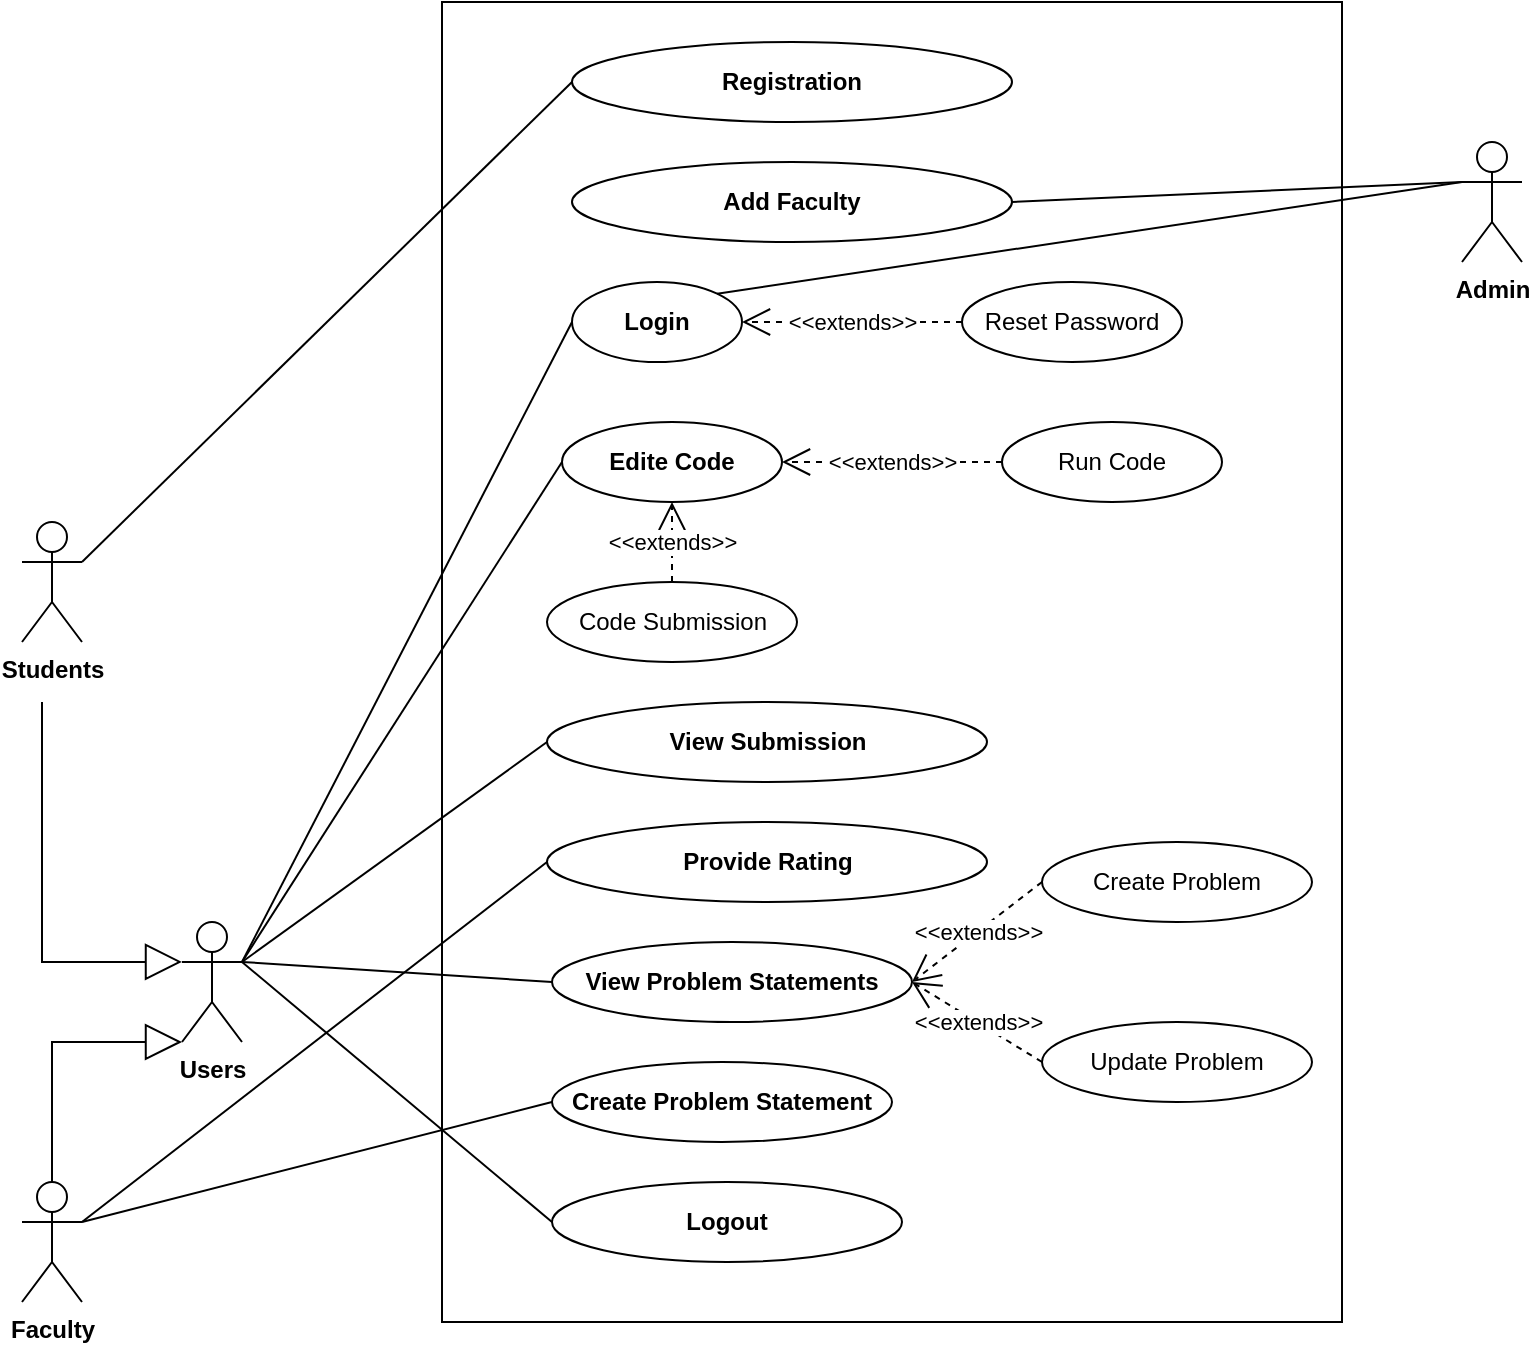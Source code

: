 <mxfile version="28.0.7">
  <diagram name="Page-1" id="Ym-7CWolg3t1REGG6daP">
    <mxGraphModel dx="1426" dy="783" grid="1" gridSize="10" guides="1" tooltips="1" connect="1" arrows="1" fold="1" page="1" pageScale="1" pageWidth="850" pageHeight="1100" math="0" shadow="0">
      <root>
        <mxCell id="0" />
        <mxCell id="1" parent="0" />
        <mxCell id="5WP1wugaEQEnVHBX-fIG-2" value="" style="rounded=0;whiteSpace=wrap;html=1;" parent="1" vertex="1">
          <mxGeometry x="330" y="100" width="450" height="660" as="geometry" />
        </mxCell>
        <mxCell id="5WP1wugaEQEnVHBX-fIG-3" value="&lt;b&gt;Registration&lt;/b&gt;" style="ellipse;whiteSpace=wrap;html=1;" parent="1" vertex="1">
          <mxGeometry x="395" y="120" width="220" height="40" as="geometry" />
        </mxCell>
        <mxCell id="5WP1wugaEQEnVHBX-fIG-4" value="&lt;b&gt;Students&lt;/b&gt;" style="shape=umlActor;verticalLabelPosition=bottom;verticalAlign=top;html=1;outlineConnect=0;" parent="1" vertex="1">
          <mxGeometry x="120" y="360" width="30" height="60" as="geometry" />
        </mxCell>
        <mxCell id="5WP1wugaEQEnVHBX-fIG-5" value="&lt;b&gt;Faculty&lt;/b&gt;" style="shape=umlActor;verticalLabelPosition=bottom;verticalAlign=top;html=1;outlineConnect=0;" parent="1" vertex="1">
          <mxGeometry x="120" y="690" width="30" height="60" as="geometry" />
        </mxCell>
        <mxCell id="5WP1wugaEQEnVHBX-fIG-6" value="&lt;b&gt;Admin&lt;/b&gt;" style="shape=umlActor;verticalLabelPosition=bottom;verticalAlign=top;html=1;outlineConnect=0;" parent="1" vertex="1">
          <mxGeometry x="840" y="170" width="30" height="60" as="geometry" />
        </mxCell>
        <mxCell id="5WP1wugaEQEnVHBX-fIG-11" value="&lt;b&gt;Logout&lt;/b&gt;" style="ellipse;whiteSpace=wrap;html=1;" parent="1" vertex="1">
          <mxGeometry x="385" y="690" width="175" height="40" as="geometry" />
        </mxCell>
        <mxCell id="5WP1wugaEQEnVHBX-fIG-14" value="Create Problem" style="ellipse;whiteSpace=wrap;html=1;" parent="1" vertex="1">
          <mxGeometry x="630" y="520" width="135" height="40" as="geometry" />
        </mxCell>
        <mxCell id="5WP1wugaEQEnVHBX-fIG-17" value="&lt;b&gt;Add Faculty&lt;/b&gt;" style="ellipse;whiteSpace=wrap;html=1;" parent="1" vertex="1">
          <mxGeometry x="395" y="180" width="220" height="40" as="geometry" />
        </mxCell>
        <mxCell id="5WP1wugaEQEnVHBX-fIG-18" value="&lt;b&gt;Login&lt;/b&gt;" style="ellipse;whiteSpace=wrap;html=1;" parent="1" vertex="1">
          <mxGeometry x="395" y="240" width="85" height="40" as="geometry" />
        </mxCell>
        <mxCell id="5WP1wugaEQEnVHBX-fIG-19" value="Reset Password" style="ellipse;whiteSpace=wrap;html=1;" parent="1" vertex="1">
          <mxGeometry x="590" y="240" width="110" height="40" as="geometry" />
        </mxCell>
        <mxCell id="5WP1wugaEQEnVHBX-fIG-20" value="&lt;b&gt;Edite Code&lt;/b&gt;" style="ellipse;whiteSpace=wrap;html=1;" parent="1" vertex="1">
          <mxGeometry x="390" y="310" width="110" height="40" as="geometry" />
        </mxCell>
        <mxCell id="5WP1wugaEQEnVHBX-fIG-23" value="Run Code" style="ellipse;whiteSpace=wrap;html=1;" parent="1" vertex="1">
          <mxGeometry x="610" y="310" width="110" height="40" as="geometry" />
        </mxCell>
        <mxCell id="5WP1wugaEQEnVHBX-fIG-24" value="Code Submission" style="ellipse;whiteSpace=wrap;html=1;" parent="1" vertex="1">
          <mxGeometry x="382.5" y="390" width="125" height="40" as="geometry" />
        </mxCell>
        <mxCell id="5WP1wugaEQEnVHBX-fIG-26" value="&lt;b&gt;View Submission&lt;/b&gt;" style="ellipse;whiteSpace=wrap;html=1;" parent="1" vertex="1">
          <mxGeometry x="382.5" y="450" width="220" height="40" as="geometry" />
        </mxCell>
        <mxCell id="5WP1wugaEQEnVHBX-fIG-27" value="&lt;b&gt;Provide Rating&lt;/b&gt;" style="ellipse;whiteSpace=wrap;html=1;" parent="1" vertex="1">
          <mxGeometry x="382.5" y="510" width="220" height="40" as="geometry" />
        </mxCell>
        <mxCell id="5WP1wugaEQEnVHBX-fIG-28" value="&lt;b&gt;Create Problem Statement&lt;/b&gt;" style="ellipse;whiteSpace=wrap;html=1;" parent="1" vertex="1">
          <mxGeometry x="385" y="630" width="170" height="40" as="geometry" />
        </mxCell>
        <mxCell id="5WP1wugaEQEnVHBX-fIG-29" value="&lt;b&gt;View Problem Statements&lt;/b&gt;" style="ellipse;whiteSpace=wrap;html=1;" parent="1" vertex="1">
          <mxGeometry x="385" y="570" width="180" height="40" as="geometry" />
        </mxCell>
        <mxCell id="5WP1wugaEQEnVHBX-fIG-31" value="&amp;lt;&amp;lt;extends&amp;gt;&amp;gt;" style="endArrow=open;endSize=12;dashed=1;html=1;rounded=0;entryX=1;entryY=0.5;entryDx=0;entryDy=0;exitX=0;exitY=0.5;exitDx=0;exitDy=0;" parent="1" source="5WP1wugaEQEnVHBX-fIG-19" target="5WP1wugaEQEnVHBX-fIG-18" edge="1">
          <mxGeometry width="160" relative="1" as="geometry">
            <mxPoint x="610" y="320" as="sourcePoint" />
            <mxPoint x="770" y="320" as="targetPoint" />
          </mxGeometry>
        </mxCell>
        <mxCell id="5WP1wugaEQEnVHBX-fIG-33" value="&amp;lt;&amp;lt;extends&amp;gt;&amp;gt;" style="endArrow=open;endSize=12;dashed=1;html=1;rounded=0;exitX=0;exitY=0.5;exitDx=0;exitDy=0;entryX=1;entryY=0.5;entryDx=0;entryDy=0;" parent="1" source="5WP1wugaEQEnVHBX-fIG-23" target="5WP1wugaEQEnVHBX-fIG-20" edge="1">
          <mxGeometry width="160" relative="1" as="geometry">
            <mxPoint x="570" y="540" as="sourcePoint" />
            <mxPoint x="730" y="540" as="targetPoint" />
          </mxGeometry>
        </mxCell>
        <mxCell id="5WP1wugaEQEnVHBX-fIG-34" value="&amp;lt;&amp;lt;extends&amp;gt;&amp;gt;" style="endArrow=open;endSize=12;dashed=1;html=1;rounded=0;exitX=0.5;exitY=0;exitDx=0;exitDy=0;entryX=0.5;entryY=1;entryDx=0;entryDy=0;" parent="1" source="5WP1wugaEQEnVHBX-fIG-24" target="5WP1wugaEQEnVHBX-fIG-20" edge="1">
          <mxGeometry width="160" relative="1" as="geometry">
            <mxPoint x="720" y="360" as="sourcePoint" />
            <mxPoint x="698" y="380" as="targetPoint" />
          </mxGeometry>
        </mxCell>
        <mxCell id="5WP1wugaEQEnVHBX-fIG-39" value="&amp;lt;&amp;lt;extends&amp;gt;&amp;gt;" style="endArrow=open;endSize=12;dashed=1;html=1;rounded=0;entryX=1;entryY=0.5;entryDx=0;entryDy=0;exitX=0;exitY=0.5;exitDx=0;exitDy=0;" parent="1" source="5WP1wugaEQEnVHBX-fIG-14" target="5WP1wugaEQEnVHBX-fIG-29" edge="1">
          <mxGeometry width="160" relative="1" as="geometry">
            <mxPoint x="650" y="760" as="sourcePoint" />
            <mxPoint x="810" y="760" as="targetPoint" />
          </mxGeometry>
        </mxCell>
        <mxCell id="5WP1wugaEQEnVHBX-fIG-40" value="" style="endArrow=none;html=1;rounded=0;entryX=0;entryY=0.5;entryDx=0;entryDy=0;exitX=1;exitY=0.333;exitDx=0;exitDy=0;exitPerimeter=0;" parent="1" source="5WP1wugaEQEnVHBX-fIG-4" target="5WP1wugaEQEnVHBX-fIG-3" edge="1">
          <mxGeometry width="50" height="50" relative="1" as="geometry">
            <mxPoint x="200" y="390" as="sourcePoint" />
            <mxPoint x="250" y="210" as="targetPoint" />
          </mxGeometry>
        </mxCell>
        <mxCell id="5WP1wugaEQEnVHBX-fIG-41" value="" style="endArrow=none;html=1;rounded=0;exitX=1;exitY=0.5;exitDx=0;exitDy=0;" parent="1" source="5WP1wugaEQEnVHBX-fIG-17" edge="1">
          <mxGeometry width="50" height="50" relative="1" as="geometry">
            <mxPoint x="870" y="250" as="sourcePoint" />
            <mxPoint x="840" y="190" as="targetPoint" />
          </mxGeometry>
        </mxCell>
        <mxCell id="5WP1wugaEQEnVHBX-fIG-44" value="" style="endArrow=none;html=1;rounded=0;exitX=1;exitY=0;exitDx=0;exitDy=0;" parent="1" source="5WP1wugaEQEnVHBX-fIG-18" edge="1">
          <mxGeometry width="50" height="50" relative="1" as="geometry">
            <mxPoint x="860" y="360" as="sourcePoint" />
            <mxPoint x="840" y="190" as="targetPoint" />
          </mxGeometry>
        </mxCell>
        <mxCell id="5WP1wugaEQEnVHBX-fIG-57" value="" style="endArrow=none;html=1;rounded=0;entryX=0;entryY=0.5;entryDx=0;entryDy=0;exitX=1;exitY=0.333;exitDx=0;exitDy=0;exitPerimeter=0;" parent="1" source="5WP1wugaEQEnVHBX-fIG-5" target="5WP1wugaEQEnVHBX-fIG-27" edge="1">
          <mxGeometry width="50" height="50" relative="1" as="geometry">
            <mxPoint x="210" y="840" as="sourcePoint" />
            <mxPoint x="260" y="790" as="targetPoint" />
          </mxGeometry>
        </mxCell>
        <mxCell id="5WP1wugaEQEnVHBX-fIG-58" style="edgeStyle=orthogonalEdgeStyle;rounded=0;orthogonalLoop=1;jettySize=auto;html=1;exitX=0.5;exitY=1;exitDx=0;exitDy=0;" parent="1" source="5WP1wugaEQEnVHBX-fIG-14" target="5WP1wugaEQEnVHBX-fIG-14" edge="1">
          <mxGeometry relative="1" as="geometry" />
        </mxCell>
        <mxCell id="5WP1wugaEQEnVHBX-fIG-59" value="" style="endArrow=none;html=1;rounded=0;entryX=0;entryY=0.5;entryDx=0;entryDy=0;exitX=1;exitY=0.333;exitDx=0;exitDy=0;exitPerimeter=0;" parent="1" source="5WP1wugaEQEnVHBX-fIG-72" target="5WP1wugaEQEnVHBX-fIG-29" edge="1">
          <mxGeometry width="50" height="50" relative="1" as="geometry">
            <mxPoint x="260" y="840" as="sourcePoint" />
            <mxPoint x="400" y="720" as="targetPoint" />
          </mxGeometry>
        </mxCell>
        <mxCell id="5WP1wugaEQEnVHBX-fIG-72" value="&lt;b&gt;Users&lt;/b&gt;" style="shape=umlActor;verticalLabelPosition=bottom;verticalAlign=top;html=1;outlineConnect=0;" parent="1" vertex="1">
          <mxGeometry x="200" y="560" width="30" height="60" as="geometry" />
        </mxCell>
        <mxCell id="5WP1wugaEQEnVHBX-fIG-76" value="" style="endArrow=none;html=1;rounded=0;entryX=0;entryY=0.5;entryDx=0;entryDy=0;exitX=1;exitY=0.333;exitDx=0;exitDy=0;exitPerimeter=0;" parent="1" source="5WP1wugaEQEnVHBX-fIG-72" target="5WP1wugaEQEnVHBX-fIG-18" edge="1">
          <mxGeometry width="50" height="50" relative="1" as="geometry">
            <mxPoint x="300" y="370" as="sourcePoint" />
            <mxPoint x="350" y="320" as="targetPoint" />
          </mxGeometry>
        </mxCell>
        <mxCell id="5WP1wugaEQEnVHBX-fIG-78" value="" style="endArrow=none;html=1;rounded=0;entryX=0;entryY=0.5;entryDx=0;entryDy=0;exitX=1;exitY=0.333;exitDx=0;exitDy=0;exitPerimeter=0;" parent="1" source="5WP1wugaEQEnVHBX-fIG-72" target="5WP1wugaEQEnVHBX-fIG-20" edge="1">
          <mxGeometry width="50" height="50" relative="1" as="geometry">
            <mxPoint x="320" y="530" as="sourcePoint" />
            <mxPoint x="370" y="480" as="targetPoint" />
          </mxGeometry>
        </mxCell>
        <mxCell id="5WP1wugaEQEnVHBX-fIG-80" value="" style="endArrow=none;html=1;rounded=0;entryX=0;entryY=0.5;entryDx=0;entryDy=0;exitX=1;exitY=0.333;exitDx=0;exitDy=0;exitPerimeter=0;" parent="1" source="5WP1wugaEQEnVHBX-fIG-72" target="5WP1wugaEQEnVHBX-fIG-26" edge="1">
          <mxGeometry width="50" height="50" relative="1" as="geometry">
            <mxPoint x="210" y="700" as="sourcePoint" />
            <mxPoint x="260" y="650" as="targetPoint" />
          </mxGeometry>
        </mxCell>
        <mxCell id="5WP1wugaEQEnVHBX-fIG-81" value="" style="endArrow=none;html=1;rounded=0;entryX=0;entryY=0.5;entryDx=0;entryDy=0;exitX=1;exitY=0.333;exitDx=0;exitDy=0;exitPerimeter=0;" parent="1" source="5WP1wugaEQEnVHBX-fIG-72" target="5WP1wugaEQEnVHBX-fIG-11" edge="1">
          <mxGeometry width="50" height="50" relative="1" as="geometry">
            <mxPoint x="200" y="960" as="sourcePoint" />
            <mxPoint x="250" y="910" as="targetPoint" />
          </mxGeometry>
        </mxCell>
        <mxCell id="5WP1wugaEQEnVHBX-fIG-82" value="" style="endArrow=block;endSize=16;endFill=0;html=1;rounded=0;entryX=0;entryY=0.333;entryDx=0;entryDy=0;entryPerimeter=0;" parent="1" target="5WP1wugaEQEnVHBX-fIG-72" edge="1">
          <mxGeometry width="160" relative="1" as="geometry">
            <mxPoint x="130" y="450" as="sourcePoint" />
            <mxPoint x="180" y="580" as="targetPoint" />
            <Array as="points">
              <mxPoint x="130" y="580" />
            </Array>
          </mxGeometry>
        </mxCell>
        <mxCell id="5WP1wugaEQEnVHBX-fIG-83" value="" style="endArrow=block;endSize=16;endFill=0;html=1;rounded=0;exitX=0.5;exitY=0;exitDx=0;exitDy=0;exitPerimeter=0;entryX=0;entryY=1;entryDx=0;entryDy=0;entryPerimeter=0;" parent="1" source="5WP1wugaEQEnVHBX-fIG-5" target="5WP1wugaEQEnVHBX-fIG-72" edge="1">
          <mxGeometry width="160" relative="1" as="geometry">
            <mxPoint x="70" y="650" as="sourcePoint" />
            <mxPoint x="130" y="590" as="targetPoint" />
            <Array as="points">
              <mxPoint x="135" y="620" />
            </Array>
          </mxGeometry>
        </mxCell>
        <mxCell id="U9Zhol5DXvj22hfz7JAb-1" value="" style="endArrow=none;html=1;rounded=0;entryX=0;entryY=0.5;entryDx=0;entryDy=0;exitX=1;exitY=0.333;exitDx=0;exitDy=0;exitPerimeter=0;" parent="1" source="5WP1wugaEQEnVHBX-fIG-5" target="5WP1wugaEQEnVHBX-fIG-28" edge="1">
          <mxGeometry width="50" height="50" relative="1" as="geometry">
            <mxPoint x="210" y="850" as="sourcePoint" />
            <mxPoint x="260" y="800" as="targetPoint" />
          </mxGeometry>
        </mxCell>
        <mxCell id="4Cpyx8Chq4mGj8_DFNVh-2" value="Update Problem" style="ellipse;whiteSpace=wrap;html=1;" vertex="1" parent="1">
          <mxGeometry x="630" y="610" width="135" height="40" as="geometry" />
        </mxCell>
        <mxCell id="4Cpyx8Chq4mGj8_DFNVh-3" value="&amp;lt;&amp;lt;extends&amp;gt;&amp;gt;" style="endArrow=open;endSize=12;dashed=1;html=1;rounded=0;entryX=1;entryY=0.5;entryDx=0;entryDy=0;exitX=0;exitY=0.5;exitDx=0;exitDy=0;" edge="1" parent="1" source="4Cpyx8Chq4mGj8_DFNVh-2" target="5WP1wugaEQEnVHBX-fIG-29">
          <mxGeometry width="160" relative="1" as="geometry">
            <mxPoint x="680" y="710" as="sourcePoint" />
            <mxPoint x="570" y="760" as="targetPoint" />
          </mxGeometry>
        </mxCell>
      </root>
    </mxGraphModel>
  </diagram>
</mxfile>
